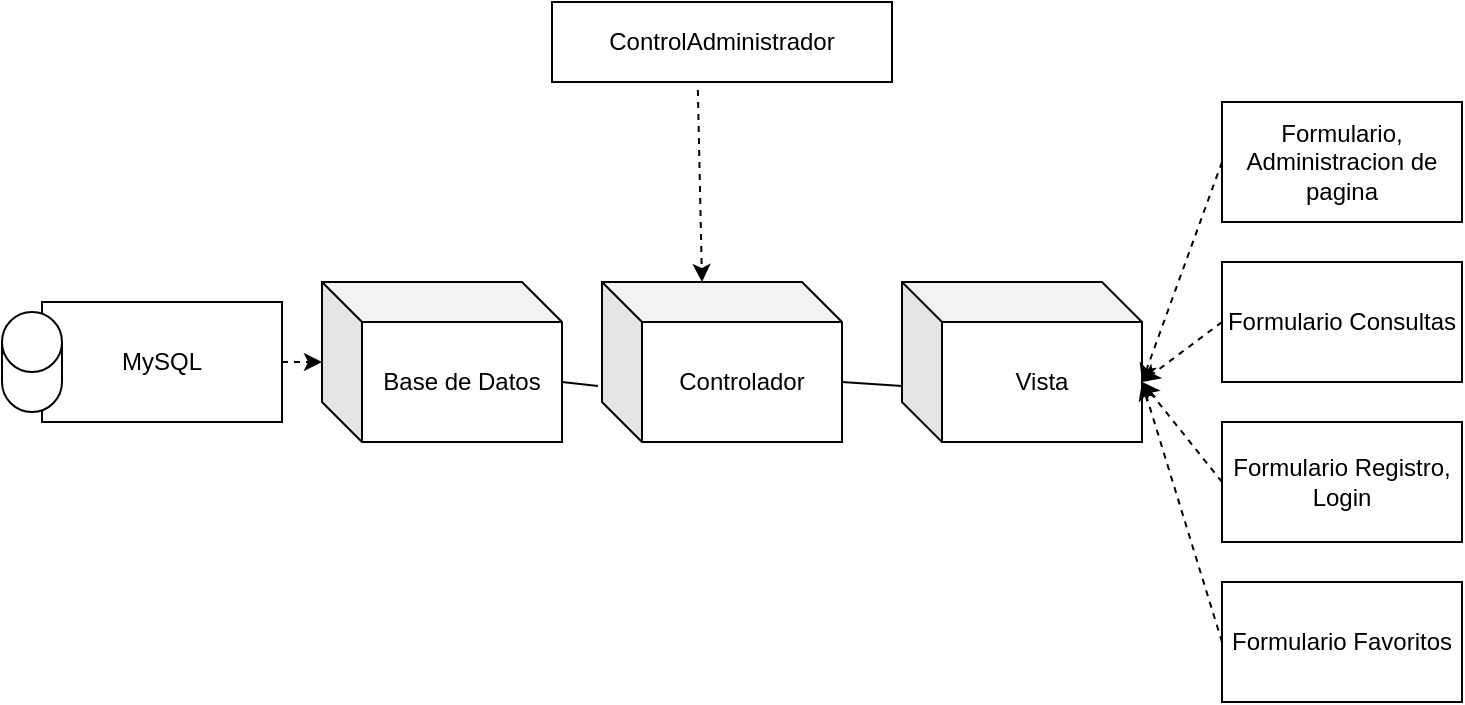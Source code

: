 <mxfile version="20.8.13" type="github">
  <diagram name="Page-1" id="ALfNph2b8TXmk1VzYMVz">
    <mxGraphModel dx="792" dy="1057" grid="1" gridSize="10" guides="1" tooltips="1" connect="1" arrows="1" fold="1" page="1" pageScale="1" pageWidth="850" pageHeight="1100" math="0" shadow="0">
      <root>
        <mxCell id="0" />
        <mxCell id="1" parent="0" />
        <mxCell id="vg4eG8vtlZMcr1TieHbT-1" value="MySQL" style="rounded=0;whiteSpace=wrap;html=1;" vertex="1" parent="1">
          <mxGeometry x="60" y="410" width="120" height="60" as="geometry" />
        </mxCell>
        <mxCell id="vg4eG8vtlZMcr1TieHbT-2" value="" style="shape=cylinder3;whiteSpace=wrap;html=1;boundedLbl=1;backgroundOutline=1;size=15;" vertex="1" parent="1">
          <mxGeometry x="40" y="415" width="30" height="50" as="geometry" />
        </mxCell>
        <mxCell id="vg4eG8vtlZMcr1TieHbT-3" value="Base de Datos" style="shape=cube;whiteSpace=wrap;html=1;boundedLbl=1;backgroundOutline=1;darkOpacity=0.05;darkOpacity2=0.1;" vertex="1" parent="1">
          <mxGeometry x="200" y="400" width="120" height="80" as="geometry" />
        </mxCell>
        <mxCell id="vg4eG8vtlZMcr1TieHbT-4" value="Controlador" style="shape=cube;whiteSpace=wrap;html=1;boundedLbl=1;backgroundOutline=1;darkOpacity=0.05;darkOpacity2=0.1;" vertex="1" parent="1">
          <mxGeometry x="340" y="400" width="120" height="80" as="geometry" />
        </mxCell>
        <mxCell id="vg4eG8vtlZMcr1TieHbT-5" value="Vista" style="shape=cube;whiteSpace=wrap;html=1;boundedLbl=1;backgroundOutline=1;darkOpacity=0.05;darkOpacity2=0.1;" vertex="1" parent="1">
          <mxGeometry x="490" y="400" width="120" height="80" as="geometry" />
        </mxCell>
        <mxCell id="vg4eG8vtlZMcr1TieHbT-6" value="ControlAdministrador" style="rounded=0;whiteSpace=wrap;html=1;" vertex="1" parent="1">
          <mxGeometry x="315" y="260" width="170" height="40" as="geometry" />
        </mxCell>
        <mxCell id="vg4eG8vtlZMcr1TieHbT-7" value="Formulario, Administracion de pagina" style="rounded=0;whiteSpace=wrap;html=1;" vertex="1" parent="1">
          <mxGeometry x="650" y="310" width="120" height="60" as="geometry" />
        </mxCell>
        <mxCell id="vg4eG8vtlZMcr1TieHbT-8" value="Formulario Consultas" style="rounded=0;whiteSpace=wrap;html=1;" vertex="1" parent="1">
          <mxGeometry x="650" y="390" width="120" height="60" as="geometry" />
        </mxCell>
        <mxCell id="vg4eG8vtlZMcr1TieHbT-9" value="Formulario Registro, Login" style="rounded=0;whiteSpace=wrap;html=1;" vertex="1" parent="1">
          <mxGeometry x="650" y="470" width="120" height="60" as="geometry" />
        </mxCell>
        <mxCell id="vg4eG8vtlZMcr1TieHbT-11" value="Formulario Favoritos" style="rounded=0;whiteSpace=wrap;html=1;" vertex="1" parent="1">
          <mxGeometry x="650" y="550" width="120" height="60" as="geometry" />
        </mxCell>
        <mxCell id="vg4eG8vtlZMcr1TieHbT-12" value="" style="endArrow=classic;html=1;rounded=0;exitX=0;exitY=0.5;exitDx=0;exitDy=0;entryX=0;entryY=0;entryDx=120;entryDy=50;entryPerimeter=0;dashed=1;" edge="1" parent="1" source="vg4eG8vtlZMcr1TieHbT-7" target="vg4eG8vtlZMcr1TieHbT-5">
          <mxGeometry width="50" height="50" relative="1" as="geometry">
            <mxPoint x="380" y="550" as="sourcePoint" />
            <mxPoint x="430" y="500" as="targetPoint" />
          </mxGeometry>
        </mxCell>
        <mxCell id="vg4eG8vtlZMcr1TieHbT-14" value="" style="endArrow=classic;html=1;rounded=0;exitX=0;exitY=0.5;exitDx=0;exitDy=0;entryX=0;entryY=0;entryDx=120;entryDy=50;entryPerimeter=0;dashed=1;" edge="1" parent="1" source="vg4eG8vtlZMcr1TieHbT-8" target="vg4eG8vtlZMcr1TieHbT-5">
          <mxGeometry width="50" height="50" relative="1" as="geometry">
            <mxPoint x="660" y="350" as="sourcePoint" />
            <mxPoint x="620" y="460" as="targetPoint" />
          </mxGeometry>
        </mxCell>
        <mxCell id="vg4eG8vtlZMcr1TieHbT-15" value="" style="endArrow=classic;html=1;rounded=0;exitX=0;exitY=0.5;exitDx=0;exitDy=0;entryX=0;entryY=0;entryDx=120;entryDy=50;entryPerimeter=0;dashed=1;" edge="1" parent="1" source="vg4eG8vtlZMcr1TieHbT-9" target="vg4eG8vtlZMcr1TieHbT-5">
          <mxGeometry width="50" height="50" relative="1" as="geometry">
            <mxPoint x="670" y="360" as="sourcePoint" />
            <mxPoint x="630" y="470" as="targetPoint" />
          </mxGeometry>
        </mxCell>
        <mxCell id="vg4eG8vtlZMcr1TieHbT-16" value="" style="endArrow=classic;html=1;rounded=0;exitX=0;exitY=0.5;exitDx=0;exitDy=0;entryX=0;entryY=0;entryDx=120;entryDy=50;entryPerimeter=0;dashed=1;" edge="1" parent="1" source="vg4eG8vtlZMcr1TieHbT-11" target="vg4eG8vtlZMcr1TieHbT-5">
          <mxGeometry width="50" height="50" relative="1" as="geometry">
            <mxPoint x="660" y="510" as="sourcePoint" />
            <mxPoint x="620" y="460" as="targetPoint" />
          </mxGeometry>
        </mxCell>
        <mxCell id="vg4eG8vtlZMcr1TieHbT-17" value="" style="endArrow=classic;html=1;rounded=0;exitX=0.429;exitY=1.1;exitDx=0;exitDy=0;entryX=0;entryY=0;entryDx=50;entryDy=0;entryPerimeter=0;dashed=1;exitPerimeter=0;" edge="1" parent="1" source="vg4eG8vtlZMcr1TieHbT-6" target="vg4eG8vtlZMcr1TieHbT-4">
          <mxGeometry width="50" height="50" relative="1" as="geometry">
            <mxPoint x="660" y="350" as="sourcePoint" />
            <mxPoint x="620" y="460" as="targetPoint" />
          </mxGeometry>
        </mxCell>
        <mxCell id="vg4eG8vtlZMcr1TieHbT-18" value="" style="endArrow=none;html=1;rounded=0;exitX=0;exitY=0;exitDx=120;exitDy=50;exitPerimeter=0;entryX=-0.017;entryY=0.65;entryDx=0;entryDy=0;entryPerimeter=0;" edge="1" parent="1" source="vg4eG8vtlZMcr1TieHbT-3" target="vg4eG8vtlZMcr1TieHbT-4">
          <mxGeometry width="50" height="50" relative="1" as="geometry">
            <mxPoint x="380" y="550" as="sourcePoint" />
            <mxPoint x="430" y="500" as="targetPoint" />
          </mxGeometry>
        </mxCell>
        <mxCell id="vg4eG8vtlZMcr1TieHbT-20" value="" style="endArrow=none;html=1;rounded=0;exitX=0;exitY=0;exitDx=120;exitDy=50;exitPerimeter=0;entryX=0;entryY=0.65;entryDx=0;entryDy=0;entryPerimeter=0;" edge="1" parent="1" source="vg4eG8vtlZMcr1TieHbT-4" target="vg4eG8vtlZMcr1TieHbT-5">
          <mxGeometry width="50" height="50" relative="1" as="geometry">
            <mxPoint x="380" y="550" as="sourcePoint" />
            <mxPoint x="430" y="500" as="targetPoint" />
          </mxGeometry>
        </mxCell>
        <mxCell id="vg4eG8vtlZMcr1TieHbT-21" value="" style="endArrow=classic;html=1;rounded=0;dashed=1;" edge="1" parent="1" source="vg4eG8vtlZMcr1TieHbT-1" target="vg4eG8vtlZMcr1TieHbT-3">
          <mxGeometry width="50" height="50" relative="1" as="geometry">
            <mxPoint x="397.93" y="314" as="sourcePoint" />
            <mxPoint x="400" y="410" as="targetPoint" />
          </mxGeometry>
        </mxCell>
      </root>
    </mxGraphModel>
  </diagram>
</mxfile>

